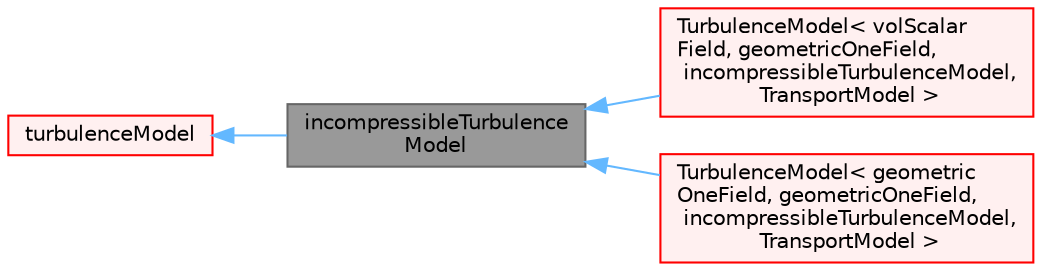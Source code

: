 digraph "incompressibleTurbulenceModel"
{
 // LATEX_PDF_SIZE
  bgcolor="transparent";
  edge [fontname=Helvetica,fontsize=10,labelfontname=Helvetica,labelfontsize=10];
  node [fontname=Helvetica,fontsize=10,shape=box,height=0.2,width=0.4];
  rankdir="LR";
  Node1 [id="Node000001",label="incompressibleTurbulence\lModel",height=0.2,width=0.4,color="gray40", fillcolor="grey60", style="filled", fontcolor="black",tooltip="Abstract base class for turbulence models (RAS, LES and laminar)."];
  Node2 -> Node1 [id="edge1_Node000001_Node000002",dir="back",color="steelblue1",style="solid",tooltip=" "];
  Node2 [id="Node000002",label="turbulenceModel",height=0.2,width=0.4,color="red", fillcolor="#FFF0F0", style="filled",URL="$classFoam_1_1turbulenceModel.html",tooltip="Abstract base class for turbulence models (RAS, LES and laminar)."];
  Node1 -> Node12 [id="edge2_Node000001_Node000012",dir="back",color="steelblue1",style="solid",tooltip=" "];
  Node12 [id="Node000012",label="TurbulenceModel\< volScalar\lField, geometricOneField,\l incompressibleTurbulenceModel,\l TransportModel \>",height=0.2,width=0.4,color="red", fillcolor="#FFF0F0", style="filled",URL="$classFoam_1_1TurbulenceModel.html",tooltip=" "];
  Node1 -> Node14 [id="edge3_Node000001_Node000014",dir="back",color="steelblue1",style="solid",tooltip=" "];
  Node14 [id="Node000014",label="TurbulenceModel\< geometric\lOneField, geometricOneField,\l incompressibleTurbulenceModel,\l TransportModel \>",height=0.2,width=0.4,color="red", fillcolor="#FFF0F0", style="filled",URL="$classFoam_1_1TurbulenceModel.html",tooltip=" "];
}
